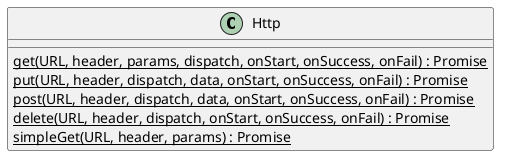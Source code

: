 @startuml Http

class Http {
  {static} get(URL, header, params, dispatch, onStart, onSuccess, onFail) : Promise
  {static} put(URL, header, dispatch, data, onStart, onSuccess, onFail) : Promise
  {static} post(URL, header, dispatch, data, onStart, onSuccess, onFail) : Promise
  {static} delete(URL, header, dispatch, onStart, onSuccess, onFail) : Promise
  {static} simpleGet(URL, header, params) : Promise
}


@enduml